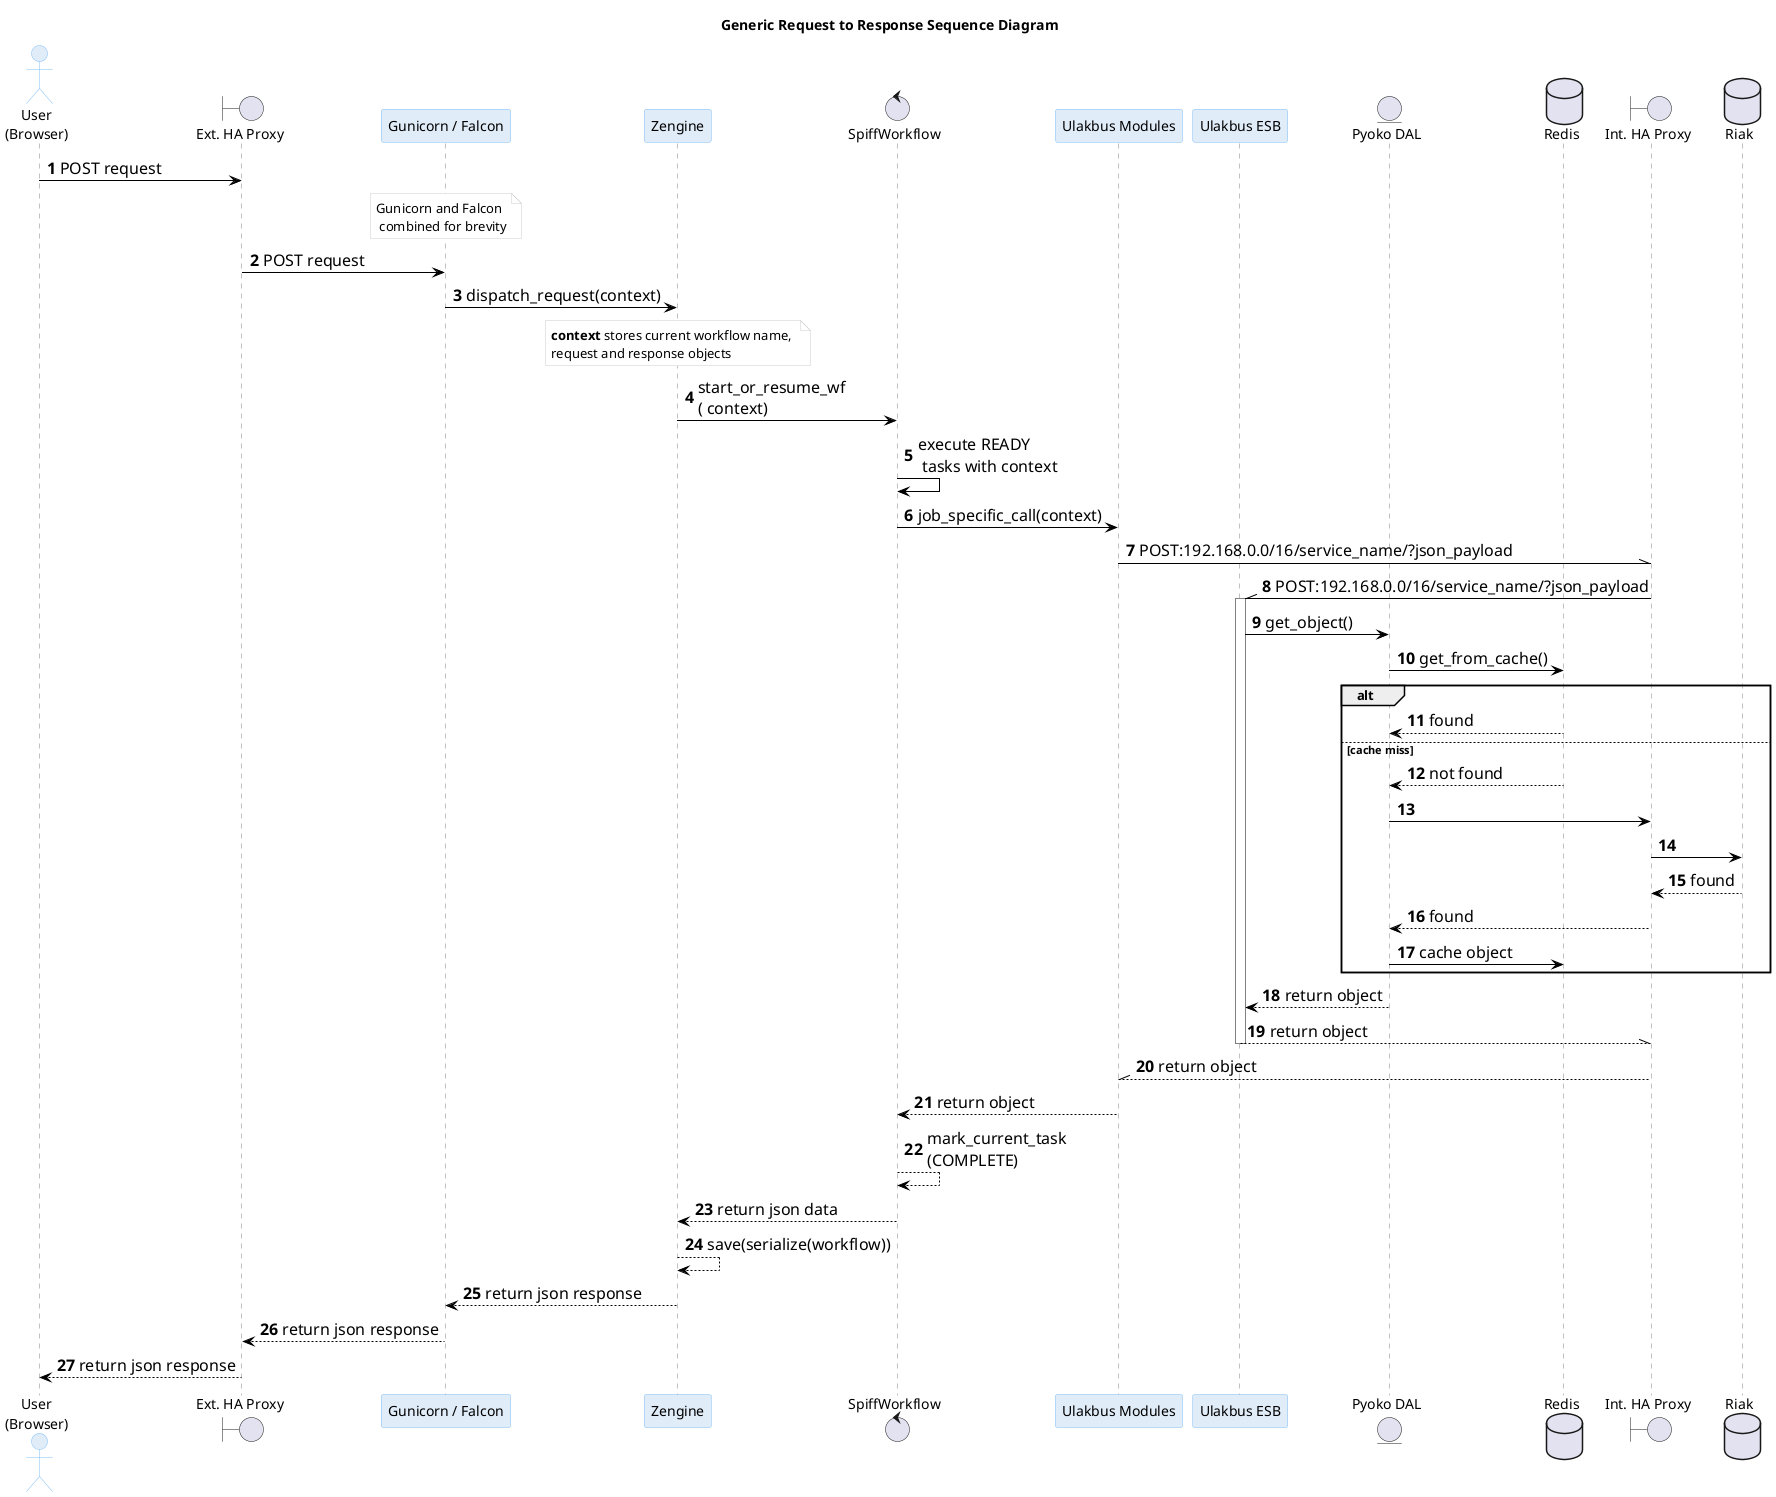 @startuml
autonumber

title Generic Request to Response Sequence Diagram

'skinparam defaultFontSize 16
skinparam sequenceArrowFontSize 16
skinparam NoteBackgroundColor #ffffff
skinparam NoteBorderColor #cccccc
skinparam sequenceArrowColor #black
skinparam sequenceLifeLineBorderColor #gray
skinparam actorBackgroundColor #E0ECF8
skinparam actorBorderColor #81BEF7
skinparam participantBackgroundColor #E0ECF8
skinparam participantBorderColor #81BEF7


actor "User\n(Browser)" as brw
boundary "Ext. HA Proxy" as ehp
participant "Gunicorn / Falcon" as fal
participant "Zengine" as zen
control "SpiffWorkflow" as wfe
participant "Ulakbus Modules" as modls
participant "Ulakbus ESB" as zato
entity "Pyoko DAL" as pyoko
database "Redis" as c
boundary "Int. HA Proxy" as ihp
database "Riak" as riak


brw -> ehp: POST request
note over fal: Gunicorn and Falcon\n combined for brevity

ehp -> fal : POST request

fal -> zen :dispatch_request(context)
note over zen : <b>context</b> stores current workflow name, \nrequest and response objects

zen -> wfe :start_or_resume_wf\n( context)

wfe -> wfe :execute READY \n tasks with context


wfe -> modls :job_specific_call(context)


modls -\\ ihp : POST:192.168.0.0/16/service_name/?json_payload

ihp -\\ zato : POST:192.168.0.0/16/service_name/?json_payload
activate zato
zato -> pyoko  : get_object()

pyoko -> c : get_from_cache()

alt
pyoko <--  c: found
else cache miss

pyoko <--  c: not found
pyoko -> ihp
ihp -> riak
ihp <-- riak: found
pyoko <-- ihp : found
pyoko -> c: cache object

end

zato <-- pyoko : return object

ihp //-- zato : return object
deactivate zato
modls //-- ihp : return object

wfe <-- modls  : return object

wfe --> wfe  : mark_current_task\n(COMPLETE)


zen <--  wfe: return json data
zen --> zen : save(serialize(workflow))
fal <--  zen : return json response

ehp <-- fal  : return json response

brw <-- ehp : return json response

@enduml
